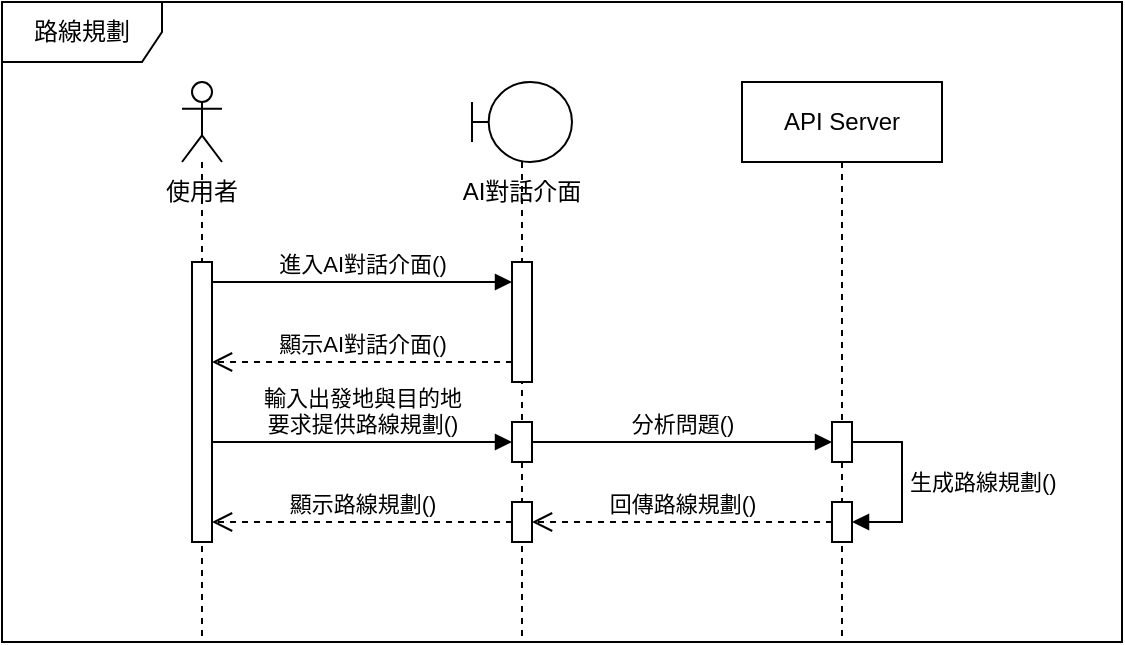 <mxfile version="27.0.5">
  <diagram name="第 1 页" id="1ISZXP66ttom4p50y0LG">
    <mxGraphModel dx="856" dy="521" grid="1" gridSize="10" guides="1" tooltips="1" connect="1" arrows="1" fold="1" page="1" pageScale="1" pageWidth="827" pageHeight="1169" math="0" shadow="0">
      <root>
        <mxCell id="0" />
        <mxCell id="1" parent="0" />
        <mxCell id="TqxyXy0SHhE-zwgsd13N-1" value="" style="shape=umlLifeline;perimeter=lifelinePerimeter;whiteSpace=wrap;html=1;container=1;dropTarget=0;collapsible=0;recursiveResize=0;outlineConnect=0;portConstraint=eastwest;newEdgeStyle={&quot;curved&quot;:0,&quot;rounded&quot;:0};participant=umlActor;" parent="1" vertex="1">
          <mxGeometry x="130" y="80" width="20" height="280" as="geometry" />
        </mxCell>
        <mxCell id="TqxyXy0SHhE-zwgsd13N-10" value="" style="html=1;points=[[0,0,0,0,5],[0,1,0,0,-5],[1,0,0,0,5],[1,1,0,0,-5]];perimeter=orthogonalPerimeter;outlineConnect=0;targetShapes=umlLifeline;portConstraint=eastwest;newEdgeStyle={&quot;curved&quot;:0,&quot;rounded&quot;:0};" parent="TqxyXy0SHhE-zwgsd13N-1" vertex="1">
          <mxGeometry x="5" y="90" width="10" height="140" as="geometry" />
        </mxCell>
        <mxCell id="TqxyXy0SHhE-zwgsd13N-3" value="" style="shape=umlLifeline;perimeter=lifelinePerimeter;whiteSpace=wrap;html=1;container=1;dropTarget=0;collapsible=0;recursiveResize=0;outlineConnect=0;portConstraint=eastwest;newEdgeStyle={&quot;curved&quot;:0,&quot;rounded&quot;:0};participant=umlBoundary;" parent="1" vertex="1">
          <mxGeometry x="275" y="80" width="50" height="280" as="geometry" />
        </mxCell>
        <mxCell id="Vx5Z0k7N1KheZDOBe14Z-10" value="" style="html=1;points=[[0,0,0,0,5],[0,1,0,0,-5],[1,0,0,0,5],[1,1,0,0,-5]];perimeter=orthogonalPerimeter;outlineConnect=0;targetShapes=umlLifeline;portConstraint=eastwest;newEdgeStyle={&quot;curved&quot;:0,&quot;rounded&quot;:0};" parent="TqxyXy0SHhE-zwgsd13N-3" vertex="1">
          <mxGeometry x="20" y="170" width="10" height="20" as="geometry" />
        </mxCell>
        <mxCell id="TqxyXy0SHhE-zwgsd13N-4" value="API Server" style="shape=umlLifeline;perimeter=lifelinePerimeter;whiteSpace=wrap;html=1;container=1;dropTarget=0;collapsible=0;recursiveResize=0;outlineConnect=0;portConstraint=eastwest;newEdgeStyle={&quot;curved&quot;:0,&quot;rounded&quot;:0};" parent="1" vertex="1">
          <mxGeometry x="410" y="80" width="100" height="280" as="geometry" />
        </mxCell>
        <mxCell id="Vx5Z0k7N1KheZDOBe14Z-7" value="" style="html=1;points=[[0,0,0,0,5],[0,1,0,0,-5],[1,0,0,0,5],[1,1,0,0,-5]];perimeter=orthogonalPerimeter;outlineConnect=0;targetShapes=umlLifeline;portConstraint=eastwest;newEdgeStyle={&quot;curved&quot;:0,&quot;rounded&quot;:0};" parent="TqxyXy0SHhE-zwgsd13N-4" vertex="1">
          <mxGeometry x="45" y="170" width="10" height="20" as="geometry" />
        </mxCell>
        <mxCell id="Vx5Z0k7N1KheZDOBe14Z-6" value="" style="html=1;points=[[0,0,0,0,5],[0,1,0,0,-5],[1,0,0,0,5],[1,1,0,0,-5]];perimeter=orthogonalPerimeter;outlineConnect=0;targetShapes=umlLifeline;portConstraint=eastwest;newEdgeStyle={&quot;curved&quot;:0,&quot;rounded&quot;:0};" parent="TqxyXy0SHhE-zwgsd13N-4" vertex="1">
          <mxGeometry x="-115" y="210" width="10" height="20" as="geometry" />
        </mxCell>
        <mxCell id="Vx5Z0k7N1KheZDOBe14Z-12" value="回傳路線規劃()" style="html=1;verticalAlign=bottom;endArrow=open;dashed=1;endSize=8;curved=0;rounded=0;" parent="TqxyXy0SHhE-zwgsd13N-4" source="5Fh_vX3bl82Dy5waM5wk-1" target="Vx5Z0k7N1KheZDOBe14Z-6" edge="1">
          <mxGeometry relative="1" as="geometry">
            <mxPoint x="-25" y="219.76" as="sourcePoint" />
            <mxPoint x="-90" y="220" as="targetPoint" />
            <Array as="points">
              <mxPoint x="-30" y="220" />
            </Array>
          </mxGeometry>
        </mxCell>
        <mxCell id="Vx5Z0k7N1KheZDOBe14Z-13" value="顯示路線規劃()" style="html=1;verticalAlign=bottom;endArrow=open;dashed=1;endSize=8;curved=0;rounded=0;" parent="TqxyXy0SHhE-zwgsd13N-4" source="Vx5Z0k7N1KheZDOBe14Z-6" edge="1">
          <mxGeometry relative="1" as="geometry">
            <mxPoint x="-160" y="219.76" as="sourcePoint" />
            <mxPoint x="-265" y="220" as="targetPoint" />
          </mxGeometry>
        </mxCell>
        <mxCell id="5Fh_vX3bl82Dy5waM5wk-1" value="" style="html=1;points=[[0,0,0,0,5],[0,1,0,0,-5],[1,0,0,0,5],[1,1,0,0,-5]];perimeter=orthogonalPerimeter;outlineConnect=0;targetShapes=umlLifeline;portConstraint=eastwest;newEdgeStyle={&quot;curved&quot;:0,&quot;rounded&quot;:0};" parent="TqxyXy0SHhE-zwgsd13N-4" vertex="1">
          <mxGeometry x="45" y="210" width="10" height="20" as="geometry" />
        </mxCell>
        <mxCell id="5Fh_vX3bl82Dy5waM5wk-2" value="生成&lt;span style=&quot;text-align: center;&quot;&gt;路線規劃&lt;/span&gt;()" style="html=1;align=left;spacingLeft=2;endArrow=block;rounded=0;edgeStyle=orthogonalEdgeStyle;curved=0;rounded=0;" parent="TqxyXy0SHhE-zwgsd13N-4" source="Vx5Z0k7N1KheZDOBe14Z-7" target="5Fh_vX3bl82Dy5waM5wk-1" edge="1">
          <mxGeometry relative="1" as="geometry">
            <mxPoint x="60" y="180" as="sourcePoint" />
            <Array as="points">
              <mxPoint x="80" y="180" />
              <mxPoint x="80" y="220" />
            </Array>
          </mxGeometry>
        </mxCell>
        <mxCell id="TqxyXy0SHhE-zwgsd13N-7" value="進入AI對話介面()" style="html=1;verticalAlign=bottom;endArrow=block;curved=0;rounded=0;" parent="1" target="waq_90hb6bEdvXV73J_--1" edge="1">
          <mxGeometry relative="1" as="geometry">
            <mxPoint x="145" y="180" as="sourcePoint" />
            <mxPoint x="250" y="180" as="targetPoint" />
          </mxGeometry>
        </mxCell>
        <mxCell id="TqxyXy0SHhE-zwgsd13N-49" value="路線規劃" style="shape=umlFrame;whiteSpace=wrap;html=1;pointerEvents=0;width=80;height=30;" parent="1" vertex="1">
          <mxGeometry x="40" y="40" width="560" height="320" as="geometry" />
        </mxCell>
        <mxCell id="TqxyXy0SHhE-zwgsd13N-50" value="使用者" style="text;html=1;align=center;verticalAlign=middle;whiteSpace=wrap;rounded=0;" parent="1" vertex="1">
          <mxGeometry x="110" y="120" width="60" height="30" as="geometry" />
        </mxCell>
        <mxCell id="TqxyXy0SHhE-zwgsd13N-52" value="AI對話&lt;span style=&quot;background-color: transparent; color: light-dark(rgb(0, 0, 0), rgb(255, 255, 255));&quot;&gt;介面&lt;/span&gt;" style="text;html=1;align=center;verticalAlign=middle;whiteSpace=wrap;rounded=0;" parent="1" vertex="1">
          <mxGeometry x="250" y="120" width="100" height="30" as="geometry" />
        </mxCell>
        <mxCell id="waq_90hb6bEdvXV73J_--1" value="" style="html=1;points=[[0,0,0,0,5],[0,1,0,0,-5],[1,0,0,0,5],[1,1,0,0,-5]];perimeter=orthogonalPerimeter;outlineConnect=0;targetShapes=umlLifeline;portConstraint=eastwest;newEdgeStyle={&quot;curved&quot;:0,&quot;rounded&quot;:0};" parent="1" vertex="1">
          <mxGeometry x="295" y="170" width="10" height="60" as="geometry" />
        </mxCell>
        <mxCell id="waq_90hb6bEdvXV73J_--5" value="顯示AI對話介面()" style="html=1;verticalAlign=bottom;endArrow=open;dashed=1;endSize=8;curved=0;rounded=0;" parent="1" target="TqxyXy0SHhE-zwgsd13N-10" edge="1">
          <mxGeometry relative="1" as="geometry">
            <mxPoint x="295" y="220" as="sourcePoint" />
            <mxPoint x="180" y="215" as="targetPoint" />
            <Array as="points" />
          </mxGeometry>
        </mxCell>
        <mxCell id="Vx5Z0k7N1KheZDOBe14Z-8" value="輸入出發地與目的地&lt;div&gt;要求提供路線規劃()&lt;/div&gt;" style="html=1;verticalAlign=bottom;endArrow=block;curved=0;rounded=0;" parent="1" source="TqxyXy0SHhE-zwgsd13N-10" edge="1">
          <mxGeometry width="80" relative="1" as="geometry">
            <mxPoint x="180" y="259.76" as="sourcePoint" />
            <mxPoint x="295" y="260" as="targetPoint" />
            <Array as="points">
              <mxPoint x="220" y="260" />
            </Array>
          </mxGeometry>
        </mxCell>
        <mxCell id="Vx5Z0k7N1KheZDOBe14Z-9" value="分析問題()" style="html=1;verticalAlign=bottom;endArrow=block;curved=0;rounded=0;" parent="1" source="Vx5Z0k7N1KheZDOBe14Z-10" target="Vx5Z0k7N1KheZDOBe14Z-7" edge="1">
          <mxGeometry width="80" relative="1" as="geometry">
            <mxPoint x="334" y="340" as="sourcePoint" />
            <mxPoint x="414" y="340" as="targetPoint" />
          </mxGeometry>
        </mxCell>
      </root>
    </mxGraphModel>
  </diagram>
</mxfile>
